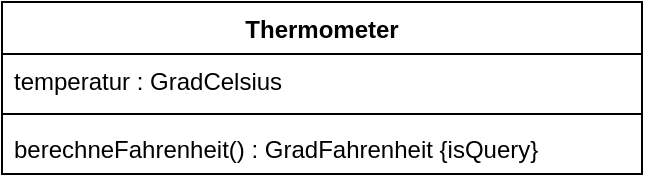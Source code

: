 <mxfile version="22.1.5" type="device">
  <diagram name="Seite-1" id="x678enBSlLbwn5Ri4ikG">
    <mxGraphModel dx="1050" dy="566" grid="1" gridSize="10" guides="1" tooltips="1" connect="1" arrows="1" fold="1" page="1" pageScale="1" pageWidth="827" pageHeight="1169" math="0" shadow="0">
      <root>
        <mxCell id="0" />
        <mxCell id="1" parent="0" />
        <mxCell id="Ri5avJItuvFf_THf25Q1-1" value="Thermometer" style="swimlane;fontStyle=1;align=center;verticalAlign=top;childLayout=stackLayout;horizontal=1;startSize=26;horizontalStack=0;resizeParent=1;resizeParentMax=0;resizeLast=0;collapsible=1;marginBottom=0;" parent="1" vertex="1">
          <mxGeometry x="40" y="40" width="320" height="86" as="geometry" />
        </mxCell>
        <mxCell id="Ri5avJItuvFf_THf25Q1-2" value="temperatur : GradCelsius" style="text;strokeColor=none;fillColor=none;align=left;verticalAlign=top;spacingLeft=4;spacingRight=4;overflow=hidden;rotatable=0;points=[[0,0.5],[1,0.5]];portConstraint=eastwest;" parent="Ri5avJItuvFf_THf25Q1-1" vertex="1">
          <mxGeometry y="26" width="320" height="26" as="geometry" />
        </mxCell>
        <mxCell id="Ri5avJItuvFf_THf25Q1-3" value="" style="line;strokeWidth=1;fillColor=none;align=left;verticalAlign=middle;spacingTop=-1;spacingLeft=3;spacingRight=3;rotatable=0;labelPosition=right;points=[];portConstraint=eastwest;" parent="Ri5avJItuvFf_THf25Q1-1" vertex="1">
          <mxGeometry y="52" width="320" height="8" as="geometry" />
        </mxCell>
        <mxCell id="Ri5avJItuvFf_THf25Q1-4" value="berechneFahrenheit() : GradFahrenheit {isQuery}" style="text;strokeColor=none;fillColor=none;align=left;verticalAlign=top;spacingLeft=4;spacingRight=4;overflow=hidden;rotatable=0;points=[[0,0.5],[1,0.5]];portConstraint=eastwest;" parent="Ri5avJItuvFf_THf25Q1-1" vertex="1">
          <mxGeometry y="60" width="320" height="26" as="geometry" />
        </mxCell>
      </root>
    </mxGraphModel>
  </diagram>
</mxfile>
